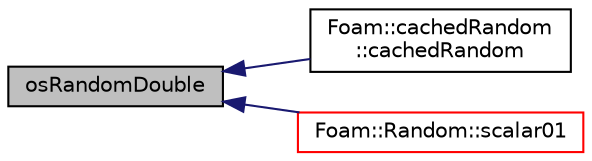 digraph "osRandomDouble"
{
  bgcolor="transparent";
  edge [fontname="Helvetica",fontsize="10",labelfontname="Helvetica",labelfontsize="10"];
  node [fontname="Helvetica",fontsize="10",shape=record];
  rankdir="LR";
  Node1 [label="osRandomDouble",height=0.2,width=0.4,color="black", fillcolor="grey75", style="filled", fontcolor="black"];
  Node1 -> Node2 [dir="back",color="midnightblue",fontsize="10",style="solid",fontname="Helvetica"];
  Node2 [label="Foam::cachedRandom\l::cachedRandom",height=0.2,width=0.4,color="black",URL="$a00191.html#aa1622abe1f8213f70af7fd41229cca7c",tooltip="Construct given seed and sample count. "];
  Node1 -> Node3 [dir="back",color="midnightblue",fontsize="10",style="solid",fontname="Helvetica"];
  Node3 [label="Foam::Random::scalar01",height=0.2,width=0.4,color="red",URL="$a02064.html#a25269b8b1f09eff9a4aa34074b51c4ab",tooltip="Scalar [0..1] (so including 0,1) "];
}
